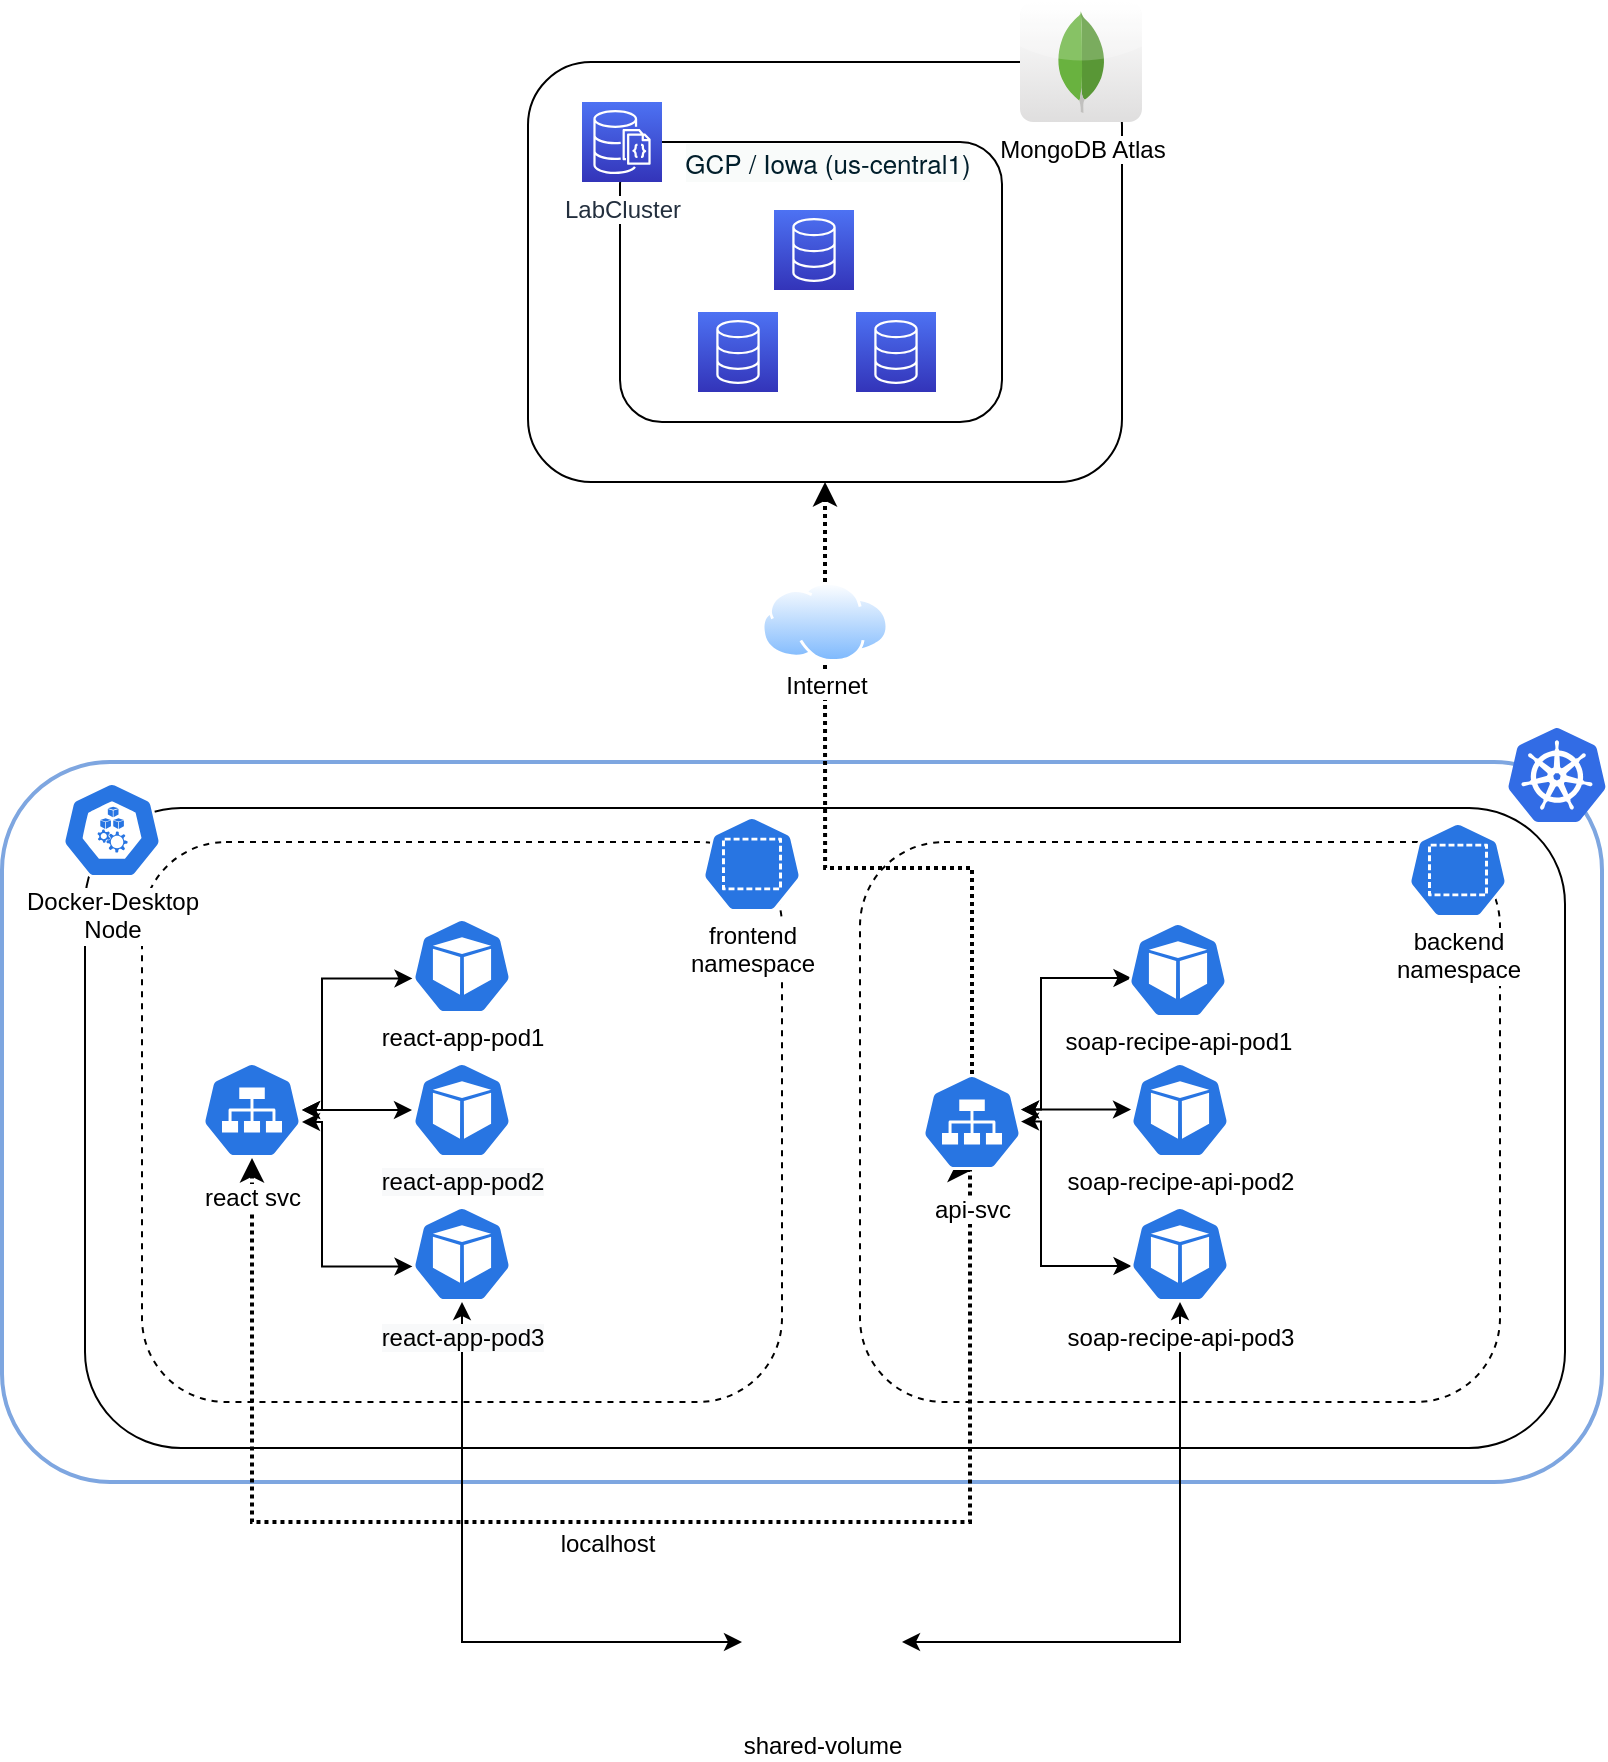 <mxfile version="20.3.0" type="device"><diagram id="KjqybLIfX4sxM1ZHr6v-" name="Page-1"><mxGraphModel dx="836" dy="693" grid="1" gridSize="10" guides="1" tooltips="1" connect="1" arrows="1" fold="1" page="1" pageScale="1" pageWidth="850" pageHeight="1100" math="0" shadow="0"><root><mxCell id="0"/><mxCell id="1" parent="0"/><mxCell id="rZTb9LgZG7ppR0u1cXJy-51" value="shared-volume" style="shape=image;html=1;verticalAlign=top;verticalLabelPosition=bottom;labelBackgroundColor=#ffffff;imageAspect=0;aspect=fixed;image=https://cdn0.iconfinder.com/data/icons/octicons/1024/file-directory-128.png;strokeColor=#7EA6E0;strokeWidth=2;spacing=0;" vertex="1" parent="1"><mxGeometry x="400" y="790" width="80" height="80" as="geometry"/></mxCell><mxCell id="rZTb9LgZG7ppR0u1cXJy-1" value="" style="rounded=1;whiteSpace=wrap;html=1;strokeWidth=2;strokeColor=#7EA6E0;" vertex="1" parent="1"><mxGeometry x="30" y="390" width="800" height="360" as="geometry"/></mxCell><mxCell id="rZTb9LgZG7ppR0u1cXJy-45" value="" style="rounded=1;whiteSpace=wrap;labelBackgroundColor=default;labelPosition=left;verticalLabelPosition=bottom;align=right;verticalAlign=top;spacingRight=0;spacing=-21;" vertex="1" parent="1"><mxGeometry x="71.5" y="413" width="740" height="320" as="geometry"/></mxCell><mxCell id="rZTb9LgZG7ppR0u1cXJy-28" value="" style="rounded=1;whiteSpace=wrap;html=1;" vertex="1" parent="1"><mxGeometry x="293" y="40" width="297" height="210" as="geometry"/></mxCell><mxCell id="rZTb9LgZG7ppR0u1cXJy-4" value="" style="rounded=1;whiteSpace=wrap;html=1;dashed=1;" vertex="1" parent="1"><mxGeometry x="100" y="430" width="320" height="280" as="geometry"/></mxCell><mxCell id="rZTb9LgZG7ppR0u1cXJy-5" value="" style="rounded=1;whiteSpace=wrap;html=1;dashed=1;" vertex="1" parent="1"><mxGeometry x="459" y="430" width="320" height="280" as="geometry"/></mxCell><mxCell id="rZTb9LgZG7ppR0u1cXJy-6" value="frontend&lt;br&gt;namespace" style="sketch=0;html=1;dashed=0;whitespace=wrap;fillColor=#2875E2;strokeColor=#ffffff;points=[[0.005,0.63,0],[0.1,0.2,0],[0.9,0.2,0],[0.5,0,0],[0.995,0.63,0],[0.72,0.99,0],[0.5,1,0],[0.28,0.99,0]];shape=mxgraph.kubernetes.icon;prIcon=ns;labelBackgroundColor=default;labelPosition=center;verticalLabelPosition=bottom;align=center;verticalAlign=top;spacing=0;" vertex="1" parent="1"><mxGeometry x="380" y="417" width="50" height="48" as="geometry"/></mxCell><mxCell id="rZTb9LgZG7ppR0u1cXJy-7" value="backend&lt;br&gt;namespace" style="sketch=0;html=1;dashed=0;whitespace=wrap;fillColor=#2875E2;strokeColor=#ffffff;points=[[0.005,0.63,0],[0.1,0.2,0],[0.9,0.2,0],[0.5,0,0],[0.995,0.63,0],[0.72,0.99,0],[0.5,1,0],[0.28,0.99,0]];shape=mxgraph.kubernetes.icon;prIcon=ns;labelPosition=center;verticalLabelPosition=bottom;align=center;verticalAlign=top;labelBackgroundColor=default;spacing=0;" vertex="1" parent="1"><mxGeometry x="733" y="420" width="50" height="48" as="geometry"/></mxCell><mxCell id="rZTb9LgZG7ppR0u1cXJy-37" style="edgeStyle=orthogonalEdgeStyle;rounded=0;orthogonalLoop=1;jettySize=auto;html=1;startArrow=classic;startFill=1;entryX=0.5;entryY=1;entryDx=0;entryDy=0;entryPerimeter=0;dashed=1;dashPattern=1 1;strokeWidth=2;" edge="1" parent="1" source="rZTb9LgZG7ppR0u1cXJy-8" target="rZTb9LgZG7ppR0u1cXJy-48"><mxGeometry relative="1" as="geometry"><mxPoint x="85" y="733" as="targetPoint"/><Array as="points"><mxPoint x="155" y="770"/><mxPoint x="514" y="770"/></Array></mxGeometry></mxCell><mxCell id="rZTb9LgZG7ppR0u1cXJy-38" style="edgeStyle=orthogonalEdgeStyle;rounded=0;orthogonalLoop=1;jettySize=auto;html=1;entryX=0.005;entryY=0.63;entryDx=0;entryDy=0;entryPerimeter=0;startArrow=classic;startFill=1;" edge="1" parent="1" source="rZTb9LgZG7ppR0u1cXJy-8" target="rZTb9LgZG7ppR0u1cXJy-10"><mxGeometry relative="1" as="geometry"><Array as="points"><mxPoint x="190" y="564"/><mxPoint x="190" y="498"/></Array></mxGeometry></mxCell><mxCell id="rZTb9LgZG7ppR0u1cXJy-8" value="react svc" style="sketch=0;html=1;dashed=0;whitespace=wrap;fillColor=#2875E2;strokeColor=#ffffff;points=[[0.005,0.63,0],[0.1,0.2,0],[0.9,0.2,0],[0.5,0,0],[0.995,0.63,0],[0.72,0.99,0],[0.5,1,0],[0.28,0.99,0]];shape=mxgraph.kubernetes.icon;prIcon=svc;labelPosition=center;verticalLabelPosition=bottom;align=center;verticalAlign=top;labelBackgroundColor=default;spacing=8;" vertex="1" parent="1"><mxGeometry x="130" y="540" width="50" height="48" as="geometry"/></mxCell><mxCell id="rZTb9LgZG7ppR0u1cXJy-35" style="edgeStyle=orthogonalEdgeStyle;rounded=0;orthogonalLoop=1;jettySize=auto;html=1;exitX=0.5;exitY=0;exitDx=0;exitDy=0;exitPerimeter=0;dashed=1;dashPattern=1 1;strokeWidth=2;startArrow=none;" edge="1" parent="1" source="rZTb9LgZG7ppR0u1cXJy-54" target="rZTb9LgZG7ppR0u1cXJy-28"><mxGeometry relative="1" as="geometry"><mxPoint x="110" y="599" as="sourcePoint"/></mxGeometry></mxCell><mxCell id="rZTb9LgZG7ppR0u1cXJy-10" value="react-app-pod1" style="sketch=0;html=1;dashed=0;whitespace=wrap;fillColor=#2875E2;strokeColor=#ffffff;points=[[0.005,0.63,0],[0.1,0.2,0],[0.9,0.2,0],[0.5,0,0],[0.995,0.63,0],[0.72,0.99,0],[0.5,1,0],[0.28,0.99,0]];shape=mxgraph.kubernetes.icon;prIcon=pod;labelBackgroundColor=default;labelPosition=center;verticalLabelPosition=bottom;align=center;verticalAlign=top;spacing=0;" vertex="1" parent="1"><mxGeometry x="235" y="468" width="50" height="48" as="geometry"/></mxCell><mxCell id="rZTb9LgZG7ppR0u1cXJy-39" style="edgeStyle=orthogonalEdgeStyle;rounded=0;orthogonalLoop=1;jettySize=auto;html=1;exitX=0.005;exitY=0.63;exitDx=0;exitDy=0;exitPerimeter=0;startArrow=classic;startFill=1;" edge="1" parent="1" source="rZTb9LgZG7ppR0u1cXJy-12"><mxGeometry relative="1" as="geometry"><mxPoint x="180" y="570" as="targetPoint"/><Array as="points"><mxPoint x="190" y="642"/><mxPoint x="190" y="570"/></Array></mxGeometry></mxCell><mxCell id="rZTb9LgZG7ppR0u1cXJy-15" value="soap-recipe-api-pod2" style="sketch=0;html=1;dashed=0;whitespace=wrap;fillColor=#2875E2;strokeColor=#ffffff;points=[[0.005,0.63,0],[0.1,0.2,0],[0.9,0.2,0],[0.5,0,0],[0.995,0.63,0],[0.72,0.99,0],[0.5,1,0],[0.28,0.99,0]];shape=mxgraph.kubernetes.icon;prIcon=pod;labelPosition=center;verticalLabelPosition=bottom;align=center;verticalAlign=top;labelBackgroundColor=default;spacing=0;" vertex="1" parent="1"><mxGeometry x="594" y="540" width="50" height="48" as="geometry"/></mxCell><mxCell id="rZTb9LgZG7ppR0u1cXJy-40" value="" style="edgeStyle=orthogonalEdgeStyle;rounded=0;orthogonalLoop=1;jettySize=auto;html=1;startArrow=classic;startFill=1;" edge="1" parent="1" source="rZTb9LgZG7ppR0u1cXJy-17" target="rZTb9LgZG7ppR0u1cXJy-8"><mxGeometry relative="1" as="geometry"/></mxCell><mxCell id="rZTb9LgZG7ppR0u1cXJy-17" value="&lt;span style=&quot;color: rgb(0, 0, 0); font-family: Helvetica; font-size: 12px; font-style: normal; font-variant-ligatures: normal; font-variant-caps: normal; font-weight: 400; letter-spacing: normal; orphans: 2; text-align: center; text-indent: 0px; text-transform: none; widows: 2; word-spacing: 0px; -webkit-text-stroke-width: 0px; background-color: rgb(248, 249, 250); text-decoration-thickness: initial; text-decoration-style: initial; text-decoration-color: initial; float: none; display: inline !important;&quot;&gt;react-app-pod2&lt;/span&gt;" style="sketch=0;html=1;dashed=0;whitespace=wrap;fillColor=#2875E2;strokeColor=#ffffff;points=[[0.005,0.63,0],[0.1,0.2,0],[0.9,0.2,0],[0.5,0,0],[0.995,0.63,0],[0.72,0.99,0],[0.5,1,0],[0.28,0.99,0]];shape=mxgraph.kubernetes.icon;prIcon=pod;labelPosition=center;verticalLabelPosition=bottom;align=center;verticalAlign=top;spacing=0;" vertex="1" parent="1"><mxGeometry x="235" y="540" width="50" height="48" as="geometry"/></mxCell><mxCell id="rZTb9LgZG7ppR0u1cXJy-29" value="" style="rounded=1;whiteSpace=wrap;html=1;" vertex="1" parent="1"><mxGeometry x="339" y="80" width="191" height="140" as="geometry"/></mxCell><mxCell id="rZTb9LgZG7ppR0u1cXJy-25" value="LabCluster" style="sketch=0;points=[[0,0,0],[0.25,0,0],[0.5,0,0],[0.75,0,0],[1,0,0],[0,1,0],[0.25,1,0],[0.5,1,0],[0.75,1,0],[1,1,0],[0,0.25,0],[0,0.5,0],[0,0.75,0],[1,0.25,0],[1,0.5,0],[1,0.75,0]];outlineConnect=0;fontColor=#232F3E;gradientColor=#4D72F3;gradientDirection=north;fillColor=#3334B9;strokeColor=#ffffff;dashed=0;verticalLabelPosition=bottom;verticalAlign=top;align=center;html=1;fontSize=12;fontStyle=0;aspect=fixed;shape=mxgraph.aws4.resourceIcon;resIcon=mxgraph.aws4.documentdb_with_mongodb_compatibility;labelBackgroundColor=default;" vertex="1" parent="1"><mxGeometry x="320" y="60" width="40" height="40" as="geometry"/></mxCell><mxCell id="rZTb9LgZG7ppR0u1cXJy-26" value="MongoDB Atlas" style="dashed=0;outlineConnect=0;html=1;align=center;labelPosition=center;verticalLabelPosition=bottom;verticalAlign=top;shape=mxgraph.webicons.mongodb;gradientColor=#DFDEDE;labelBackgroundColor=default;" vertex="1" parent="1"><mxGeometry x="539" y="10" width="61" height="60" as="geometry"/></mxCell><mxCell id="rZTb9LgZG7ppR0u1cXJy-30" value="" style="sketch=0;points=[[0,0,0],[0.25,0,0],[0.5,0,0],[0.75,0,0],[1,0,0],[0,1,0],[0.25,1,0],[0.5,1,0],[0.75,1,0],[1,1,0],[0,0.25,0],[0,0.5,0],[0,0.75,0],[1,0.25,0],[1,0.5,0],[1,0.75,0]];outlineConnect=0;fontColor=#232F3E;gradientColor=#4D72F3;gradientDirection=north;fillColor=#3334B9;strokeColor=#ffffff;dashed=0;verticalLabelPosition=bottom;verticalAlign=top;align=center;html=1;fontSize=12;fontStyle=0;aspect=fixed;shape=mxgraph.aws4.resourceIcon;resIcon=mxgraph.aws4.database;labelBackgroundColor=default;" vertex="1" parent="1"><mxGeometry x="416" y="114" width="40" height="40" as="geometry"/></mxCell><mxCell id="rZTb9LgZG7ppR0u1cXJy-33" value="" style="sketch=0;points=[[0,0,0],[0.25,0,0],[0.5,0,0],[0.75,0,0],[1,0,0],[0,1,0],[0.25,1,0],[0.5,1,0],[0.75,1,0],[1,1,0],[0,0.25,0],[0,0.5,0],[0,0.75,0],[1,0.25,0],[1,0.5,0],[1,0.75,0]];outlineConnect=0;fontColor=#232F3E;gradientColor=#4D72F3;gradientDirection=north;fillColor=#3334B9;strokeColor=#ffffff;dashed=0;verticalLabelPosition=bottom;verticalAlign=top;align=center;html=1;fontSize=12;fontStyle=0;aspect=fixed;shape=mxgraph.aws4.resourceIcon;resIcon=mxgraph.aws4.database;labelBackgroundColor=default;" vertex="1" parent="1"><mxGeometry x="457" y="165" width="40" height="40" as="geometry"/></mxCell><mxCell id="rZTb9LgZG7ppR0u1cXJy-34" value="" style="sketch=0;points=[[0,0,0],[0.25,0,0],[0.5,0,0],[0.75,0,0],[1,0,0],[0,1,0],[0.25,1,0],[0.5,1,0],[0.75,1,0],[1,1,0],[0,0.25,0],[0,0.5,0],[0,0.75,0],[1,0.25,0],[1,0.5,0],[1,0.75,0]];outlineConnect=0;fontColor=#232F3E;gradientColor=#4D72F3;gradientDirection=north;fillColor=#3334B9;strokeColor=#ffffff;dashed=0;verticalLabelPosition=bottom;verticalAlign=top;align=center;html=1;fontSize=12;fontStyle=0;aspect=fixed;shape=mxgraph.aws4.resourceIcon;resIcon=mxgraph.aws4.database;labelBackgroundColor=default;" vertex="1" parent="1"><mxGeometry x="378" y="165" width="40" height="40" as="geometry"/></mxCell><mxCell id="rZTb9LgZG7ppR0u1cXJy-36" value="&lt;meta charset=&quot;utf-8&quot;&gt;&lt;span style=&quot;color: rgb(0, 30, 43); font-family: &amp;quot;Euclid Circular A&amp;quot;, Akzidenz, &amp;quot;Helvetica Neue&amp;quot;, Helvetica, Arial, sans-serif; font-size: 13px; font-style: normal; font-variant-ligatures: normal; font-variant-caps: normal; font-weight: 400; letter-spacing: normal; orphans: 2; text-align: start; text-indent: 0px; text-transform: none; widows: 2; word-spacing: 0px; -webkit-text-stroke-width: 0px; background-color: rgb(249, 251, 250); text-decoration-thickness: initial; text-decoration-style: initial; text-decoration-color: initial; float: none; display: inline !important;&quot;&gt;GCP / Iowa (us-central1)&lt;/span&gt;" style="text;html=1;strokeColor=none;fillColor=none;align=center;verticalAlign=middle;whiteSpace=wrap;rounded=0;labelBackgroundColor=default;" vertex="1" parent="1"><mxGeometry x="345.5" y="76" width="194" height="30" as="geometry"/></mxCell><mxCell id="rZTb9LgZG7ppR0u1cXJy-41" style="edgeStyle=orthogonalEdgeStyle;rounded=0;orthogonalLoop=1;jettySize=auto;html=1;entryX=0.005;entryY=0.63;entryDx=0;entryDy=0;entryPerimeter=0;startArrow=classic;startFill=1;" edge="1" parent="1"><mxGeometry relative="1" as="geometry"><mxPoint x="539.5" y="563.78" as="sourcePoint"/><mxPoint x="594.75" y="498.02" as="targetPoint"/><Array as="points"><mxPoint x="549.5" y="563.78"/><mxPoint x="549.5" y="497.78"/></Array></mxGeometry></mxCell><mxCell id="rZTb9LgZG7ppR0u1cXJy-42" style="edgeStyle=orthogonalEdgeStyle;rounded=0;orthogonalLoop=1;jettySize=auto;html=1;exitX=0.005;exitY=0.63;exitDx=0;exitDy=0;exitPerimeter=0;startArrow=classic;startFill=1;" edge="1" parent="1"><mxGeometry relative="1" as="geometry"><mxPoint x="539.5" y="569.78" as="targetPoint"/><mxPoint x="594.75" y="642.02" as="sourcePoint"/><Array as="points"><mxPoint x="549.5" y="641.78"/><mxPoint x="549.5" y="569.78"/></Array></mxGeometry></mxCell><mxCell id="rZTb9LgZG7ppR0u1cXJy-43" value="" style="edgeStyle=orthogonalEdgeStyle;rounded=0;orthogonalLoop=1;jettySize=auto;html=1;startArrow=classic;startFill=1;" edge="1" parent="1"><mxGeometry relative="1" as="geometry"><mxPoint x="594.5" y="563.78" as="sourcePoint"/><mxPoint x="539.5" y="563.78" as="targetPoint"/></mxGeometry></mxCell><mxCell id="rZTb9LgZG7ppR0u1cXJy-44" value="soap-recipe-api-pod1" style="sketch=0;html=1;dashed=0;whitespace=wrap;fillColor=#2875E2;strokeColor=#ffffff;points=[[0.005,0.63,0],[0.1,0.2,0],[0.9,0.2,0],[0.5,0,0],[0.995,0.63,0],[0.72,0.99,0],[0.5,1,0],[0.28,0.99,0]];shape=mxgraph.kubernetes.icon;prIcon=pod;labelPosition=center;verticalLabelPosition=bottom;align=center;verticalAlign=top;labelBackgroundColor=default;spacing=0;" vertex="1" parent="1"><mxGeometry x="593" y="470" width="50" height="48" as="geometry"/></mxCell><mxCell id="rZTb9LgZG7ppR0u1cXJy-3" value="" style="sketch=0;aspect=fixed;html=1;points=[];align=center;image;fontSize=12;image=img/lib/mscae/Kubernetes.svg;" vertex="1" parent="1"><mxGeometry x="783" y="373" width="48.96" height="47" as="geometry"/></mxCell><mxCell id="rZTb9LgZG7ppR0u1cXJy-46" value="Docker-Desktop&lt;br&gt;Node" style="sketch=0;html=1;dashed=0;whitespace=wrap;fillColor=#2875E2;strokeColor=#ffffff;points=[[0.005,0.63,0],[0.1,0.2,0],[0.9,0.2,0],[0.5,0,0],[0.995,0.63,0],[0.72,0.99,0],[0.5,1,0],[0.28,0.99,0]];shape=mxgraph.kubernetes.icon;prIcon=node;labelBackgroundColor=default;labelPosition=center;verticalLabelPosition=bottom;align=center;verticalAlign=top;spacing=0;" vertex="1" parent="1"><mxGeometry x="60" y="400" width="50" height="48" as="geometry"/></mxCell><mxCell id="rZTb9LgZG7ppR0u1cXJy-48" value="api-svc" style="sketch=0;html=1;dashed=0;whitespace=wrap;fillColor=#2875E2;strokeColor=#ffffff;points=[[0.005,0.63,0],[0.1,0.2,0],[0.9,0.2,0],[0.5,0,0],[0.995,0.63,0],[0.72,0.99,0],[0.5,1,0],[0.28,0.99,0]];shape=mxgraph.kubernetes.icon;prIcon=svc;labelBackgroundColor=default;labelPosition=center;verticalLabelPosition=bottom;align=center;verticalAlign=top;spacing=8;" vertex="1" parent="1"><mxGeometry x="490" y="546" width="50" height="48" as="geometry"/></mxCell><mxCell id="rZTb9LgZG7ppR0u1cXJy-49" value="localhost" style="text;html=1;strokeColor=none;fillColor=none;align=center;verticalAlign=middle;whiteSpace=wrap;rounded=0;labelBackgroundColor=default;" vertex="1" parent="1"><mxGeometry x="303" y="766" width="60" height="30" as="geometry"/></mxCell><mxCell id="rZTb9LgZG7ppR0u1cXJy-52" style="edgeStyle=orthogonalEdgeStyle;rounded=0;orthogonalLoop=1;jettySize=auto;html=1;startArrow=classic;startFill=1;" edge="1" parent="1" source="rZTb9LgZG7ppR0u1cXJy-51" target="rZTb9LgZG7ppR0u1cXJy-12"><mxGeometry relative="1" as="geometry"/></mxCell><mxCell id="rZTb9LgZG7ppR0u1cXJy-53" style="edgeStyle=orthogonalEdgeStyle;rounded=0;orthogonalLoop=1;jettySize=auto;html=1;startArrow=classic;startFill=1;" edge="1" parent="1" source="rZTb9LgZG7ppR0u1cXJy-51" target="rZTb9LgZG7ppR0u1cXJy-16"><mxGeometry relative="1" as="geometry"/></mxCell><mxCell id="rZTb9LgZG7ppR0u1cXJy-16" value="soap-recipe-api-pod3" style="sketch=0;html=1;dashed=0;whitespace=wrap;fillColor=#2875E2;strokeColor=#ffffff;points=[[0.005,0.63,0],[0.1,0.2,0],[0.9,0.2,0],[0.5,0,0],[0.995,0.63,0],[0.72,0.99,0],[0.5,1,0],[0.28,0.99,0]];shape=mxgraph.kubernetes.icon;prIcon=pod;labelPosition=center;verticalLabelPosition=bottom;align=center;verticalAlign=top;labelBackgroundColor=default;spacing=6;" vertex="1" parent="1"><mxGeometry x="594" y="612" width="50" height="48" as="geometry"/></mxCell><mxCell id="rZTb9LgZG7ppR0u1cXJy-12" value="&lt;span style=&quot;color: rgb(0, 0, 0); font-family: Helvetica; font-size: 12px; font-style: normal; font-variant-ligatures: normal; font-variant-caps: normal; font-weight: 400; letter-spacing: normal; orphans: 2; text-align: center; text-indent: 0px; text-transform: none; widows: 2; word-spacing: 0px; -webkit-text-stroke-width: 0px; background-color: rgb(248, 249, 250); text-decoration-thickness: initial; text-decoration-style: initial; text-decoration-color: initial; float: none; display: inline !important;&quot;&gt;react-app-pod3&lt;/span&gt;" style="sketch=0;html=1;dashed=0;whitespace=wrap;fillColor=#2875E2;strokeColor=#ffffff;points=[[0.005,0.63,0],[0.1,0.2,0],[0.9,0.2,0],[0.5,0,0],[0.995,0.63,0],[0.72,0.99,0],[0.5,1,0],[0.28,0.99,0]];shape=mxgraph.kubernetes.icon;prIcon=pod;labelPosition=center;verticalLabelPosition=bottom;align=center;verticalAlign=top;spacing=6;" vertex="1" parent="1"><mxGeometry x="235" y="612" width="50" height="48" as="geometry"/></mxCell><mxCell id="rZTb9LgZG7ppR0u1cXJy-55" value="" style="edgeStyle=orthogonalEdgeStyle;rounded=0;orthogonalLoop=1;jettySize=auto;html=1;exitX=0.5;exitY=0;exitDx=0;exitDy=0;exitPerimeter=0;dashed=1;dashPattern=1 1;strokeWidth=2;endArrow=none;" edge="1" parent="1" source="rZTb9LgZG7ppR0u1cXJy-48" target="rZTb9LgZG7ppR0u1cXJy-54"><mxGeometry relative="1" as="geometry"><mxPoint x="515" y="546" as="sourcePoint"/><mxPoint x="441.5" y="250" as="targetPoint"/></mxGeometry></mxCell><mxCell id="rZTb9LgZG7ppR0u1cXJy-54" value="Internet" style="aspect=fixed;perimeter=ellipsePerimeter;html=1;align=center;shadow=0;dashed=0;spacingTop=0;image;image=img/lib/active_directory/internet_cloud.svg;labelBackgroundColor=default;strokeColor=#7EA6E0;strokeWidth=2;spacing=0;" vertex="1" parent="1"><mxGeometry x="409.76" y="300" width="63.49" height="40" as="geometry"/></mxCell></root></mxGraphModel></diagram></mxfile>